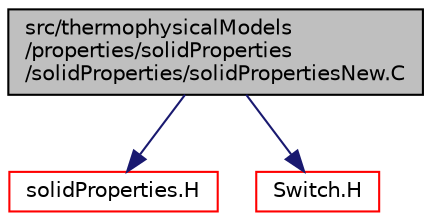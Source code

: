 digraph "src/thermophysicalModels/properties/solidProperties/solidProperties/solidPropertiesNew.C"
{
  bgcolor="transparent";
  edge [fontname="Helvetica",fontsize="10",labelfontname="Helvetica",labelfontsize="10"];
  node [fontname="Helvetica",fontsize="10",shape=record];
  Node0 [label="src/thermophysicalModels\l/properties/solidProperties\l/solidProperties/solidPropertiesNew.C",height=0.2,width=0.4,color="black", fillcolor="grey75", style="filled", fontcolor="black"];
  Node0 -> Node1 [color="midnightblue",fontsize="10",style="solid",fontname="Helvetica"];
  Node1 [label="solidProperties.H",height=0.2,width=0.4,color="red",URL="$a16340.html"];
  Node0 -> Node90 [color="midnightblue",fontsize="10",style="solid",fontname="Helvetica"];
  Node90 [label="Switch.H",height=0.2,width=0.4,color="red",URL="$a12926.html"];
}

